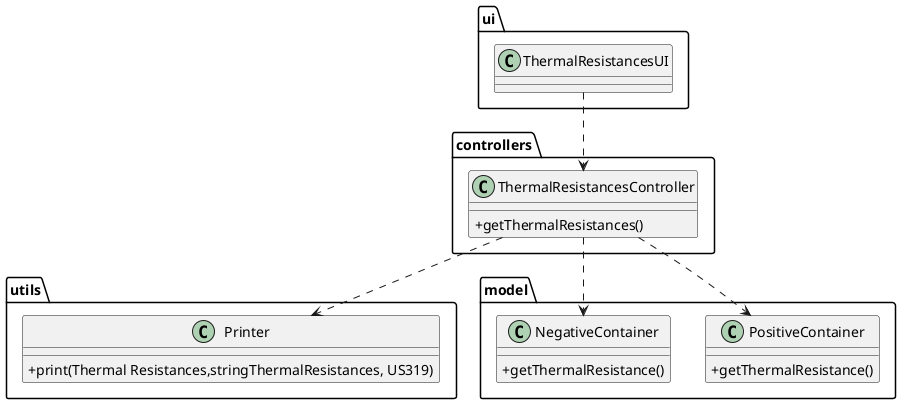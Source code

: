 @startuml
'https://plantuml.com/class-diagram

skinparam classAttributeIconSize 0

package "ui" {
class ThermalResistancesUI{
}
}

package "controllers" {
class ThermalResistancesController{
+getThermalResistances()
}
}
package utils{
class Printer{
+print(Thermal Resistances,stringThermalResistances, US319)
}
}
package "model"{
class PositiveContainer{
+getThermalResistance()
}
class NegativeContainer{
+getThermalResistance()
}
}

ThermalResistancesUI ..> ThermalResistancesController
ThermalResistancesController ..> PositiveContainer
ThermalResistancesController ..> NegativeContainer
ThermalResistancesController ..> Printer


@enduml